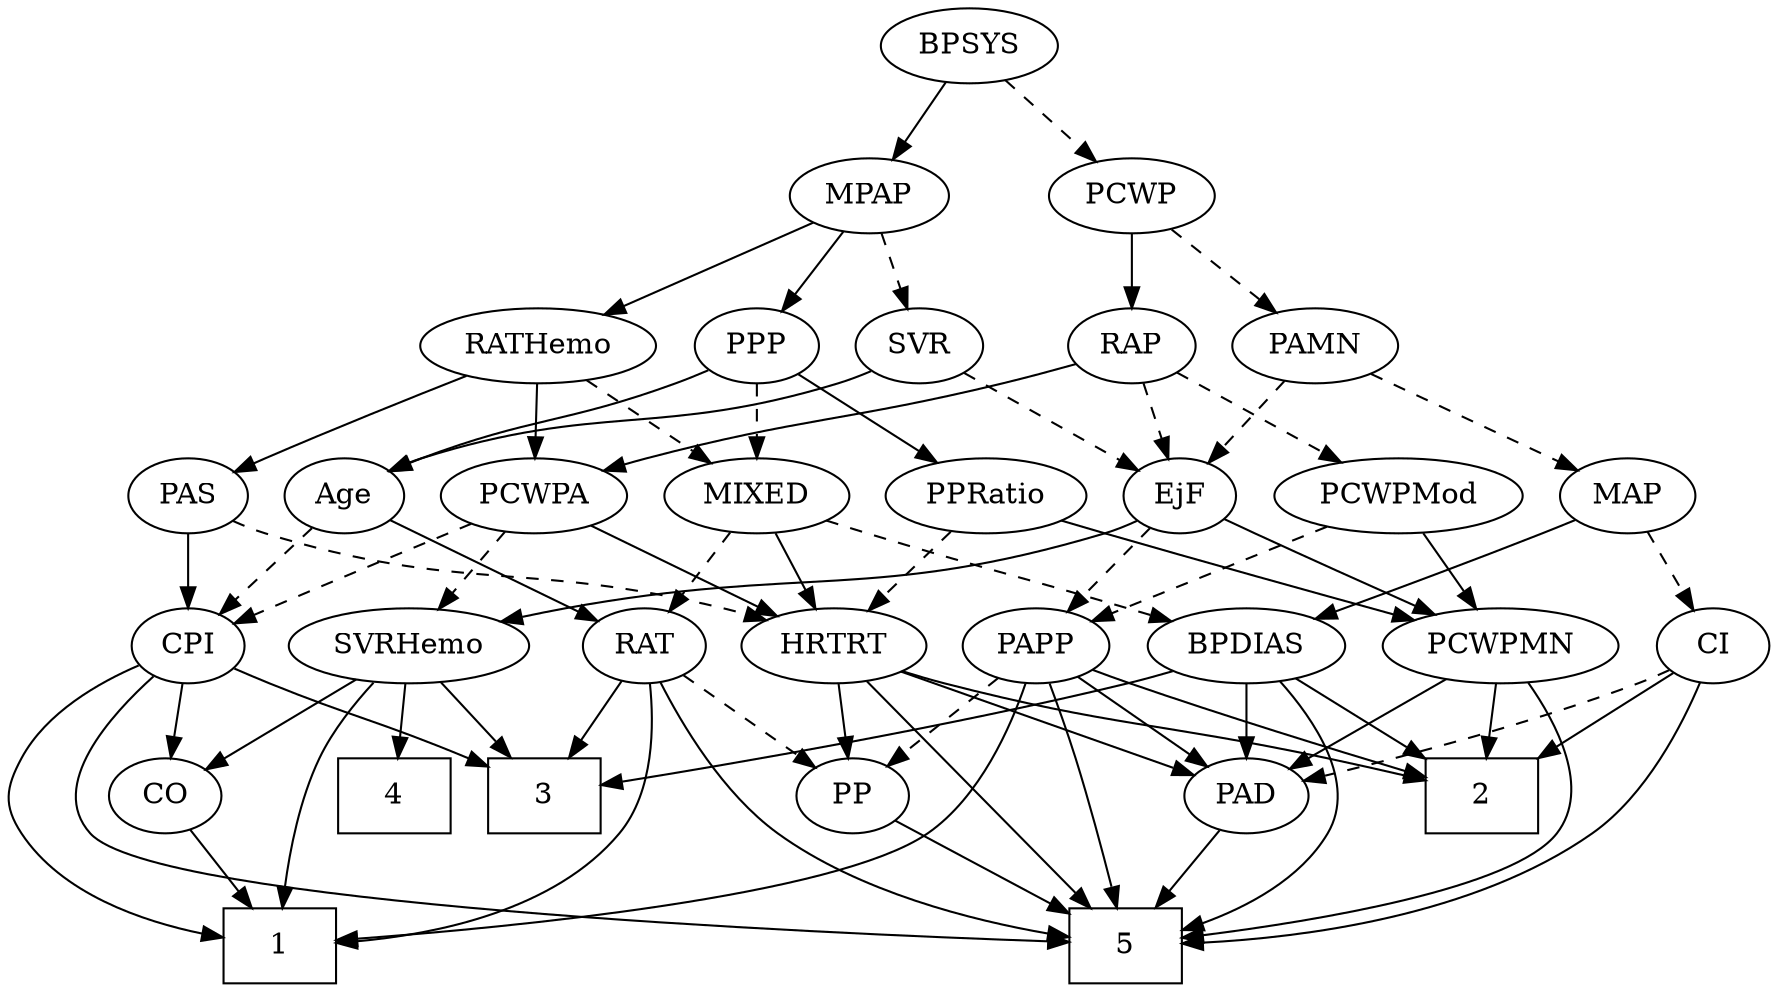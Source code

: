 strict digraph {
	graph [bb="0,0,825.43,468"];
	node [label="\N"];
	1	[height=0.5,
		pos="130.43,18",
		shape=box,
		width=0.75];
	2	[height=0.5,
		pos="705.43,90",
		shape=box,
		width=0.75];
	3	[height=0.5,
		pos="257.43,90",
		shape=box,
		width=0.75];
	4	[height=0.5,
		pos="185.43,90",
		shape=box,
		width=0.75];
	5	[height=0.5,
		pos="536.43,18",
		shape=box,
		width=0.75];
	Age	[height=0.5,
		pos="173.43,234",
		width=0.75];
	CPI	[height=0.5,
		pos="101.43,162",
		width=0.75];
	Age -> CPI	[pos="e,116.23,177.38 158.86,218.83 148.68,208.94 134.91,195.55 123.4,184.36",
		style=dashed];
	RAT	[height=0.5,
		pos="316.43,162",
		width=0.75827];
	Age -> RAT	[pos="e,295.25,173.37 194.53,222.67 218.72,210.83 258.56,191.33 286.07,177.86",
		style=solid];
	EjF	[height=0.5,
		pos="543.43,234",
		width=0.75];
	PCWPMN	[height=0.5,
		pos="703.43,162",
		width=1.3902];
	EjF -> PCWPMN	[pos="e,671.95,176.07 564.69,222.8 569.52,220.53 574.64,218.15 579.43,216 607.05,203.58 638.41,190.19 662.68,179.97",
		style=solid];
	SVRHemo	[height=0.5,
		pos="203.43,162",
		width=1.3902];
	EjF -> SVRHemo	[pos="e,244.5,172.54 522.89,222.08 517.94,219.79 512.58,217.59 507.43,216 409.82,185.89 380.8,199.02 280.43,180 272.02,178.41 263.13,176.58 \
254.48,174.72",
		style=solid];
	PAPP	[height=0.5,
		pos="501.43,162",
		width=0.88464];
	EjF -> PAPP	[pos="e,511.22,179.31 533.9,217.12 528.77,208.56 522.31,197.8 516.51,188.13",
		style=dashed];
	RAP	[height=0.5,
		pos="525.43,306",
		width=0.77632];
	RAP -> EjF	[pos="e,539.12,251.79 529.79,288.05 531.82,280.14 534.29,270.54 536.57,261.69",
		style=dashed];
	PCWPMod	[height=0.5,
		pos="640.43,234",
		width=1.4443];
	RAP -> PCWPMod	[pos="e,615.72,250.04 545.2,292.97 562.21,282.62 587.1,267.46 607.17,255.25",
		style=dashed];
	PCWPA	[height=0.5,
		pos="260.43,234",
		width=1.1555];
	RAP -> PCWPA	[pos="e,291.84,246.01 500.91,296.98 491.43,293.99 480.47,290.68 470.43,288 400.44,269.29 381.22,271.48 311.43,252 308.24,251.11 304.95,\
250.14 301.66,249.13",
		style=solid];
	MIXED	[height=0.5,
		pos="360.43,234",
		width=1.1193];
	MIXED -> RAT	[pos="e,326.48,178.99 350.01,216.41 344.61,207.83 337.92,197.19 331.94,187.67",
		style=dashed];
	BPDIAS	[height=0.5,
		pos="593.43,162",
		width=1.1735];
	MIXED -> BPDIAS	[pos="e,561.69,173.89 390.91,222.06 397.02,219.97 403.41,217.86 409.43,216 467.95,197.95 483.81,197.69 542.43,180 545.56,179.06 548.79,\
178.05 552.02,177.02",
		style=dashed];
	HRTRT	[height=0.5,
		pos="408.43,162",
		width=1.1013];
	MIXED -> HRTRT	[pos="e,397.14,179.47 371.81,216.41 377.67,207.87 384.93,197.28 391.44,187.79",
		style=solid];
	MPAP	[height=0.5,
		pos="408.43,378",
		width=0.97491];
	RATHemo	[height=0.5,
		pos="263.43,306",
		width=1.3721];
	MPAP -> RATHemo	[pos="e,291.89,320.74 383.84,365.13 361.17,354.18 327.19,337.78 301.1,325.19",
		style=solid];
	SVR	[height=0.5,
		pos="433.43,306",
		width=0.77632];
	MPAP -> SVR	[pos="e,427.44,323.79 414.48,360.05 417.34,352.06 420.81,342.33 424,333.4",
		style=dashed];
	PPP	[height=0.5,
		pos="360.43,306",
		width=0.75];
	MPAP -> PPP	[pos="e,371.17,322.67 397.3,360.76 391.28,351.98 383.72,340.96 377.02,331.19",
		style=solid];
	BPSYS	[height=0.5,
		pos="452.43,450",
		width=1.0471];
	BPSYS -> MPAP	[pos="e,418.79,395.47 442.01,432.41 436.69,423.95 430.11,413.49 424.2,404.08",
		style=solid];
	PCWP	[height=0.5,
		pos="525.43,378",
		width=0.97491];
	BPSYS -> PCWP	[pos="e,509.28,394.49 468.63,433.46 478.37,424.13 490.93,412.09 501.76,401.7",
		style=dashed];
	PAD	[height=0.5,
		pos="593.43,90",
		width=0.79437];
	PAD -> 5	[pos="e,550.65,36.461 580.78,73.465 573.81,64.906 564.99,54.069 557.05,44.32",
		style=solid];
	CO	[height=0.5,
		pos="75.433,90",
		width=0.75];
	CO -> 1	[pos="e,116.98,36.127 87.367,73.811 94.179,65.141 102.89,54.052 110.7,44.12",
		style=solid];
	PAS	[height=0.5,
		pos="101.43,234",
		width=0.75];
	PAS -> CPI	[pos="e,101.43,180.1 101.43,215.7 101.43,207.98 101.43,198.71 101.43,190.11",
		style=solid];
	PAS -> HRTRT	[pos="e,377.23,173.25 121.98,222.11 126.94,219.82 132.29,217.61 137.43,216 229.89,187.04 258.11,202.12 352.43,180 357.38,178.84 362.52,\
177.49 367.61,176.06",
		style=dashed];
	PAMN	[height=0.5,
		pos="607.43,306",
		width=1.011];
	PAMN -> EjF	[pos="e,557.02,249.86 592.91,289.12 584.33,279.73 573.33,267.7 563.88,257.36",
		style=dashed];
	MAP	[height=0.5,
		pos="741.43,234",
		width=0.84854];
	PAMN -> MAP	[pos="e,719.13,246.65 631.7,292.32 653.67,280.85 686.17,263.87 710.1,251.37",
		style=dashed];
	RATHemo -> MIXED	[pos="e,339.96,249.77 284.96,289.46 298.68,279.57 316.62,266.62 331.56,255.83",
		style=dashed];
	RATHemo -> PAS	[pos="e,122.68,245.22 231.68,292.09 206.11,281.58 169.29,266.21 137.43,252 135.63,251.2 133.79,250.36 131.93,249.51",
		style=solid];
	RATHemo -> PCWPA	[pos="e,261.17,252.1 262.69,287.7 262.36,279.98 261.96,270.71 261.59,262.11",
		style=solid];
	CPI -> 1	[pos="e,103.17,22.02 76.535,154.82 53.776,147.71 21.447,133.57 6.4326,108 -1.6691,94.203 -2.3817,85.353 6.4326,72 25.584,42.986 64.239,\
29.799 93.327,23.84",
		style=solid];
	CPI -> 3	[pos="e,230.34,103.88 123.62,151.4 145.97,141.69 181.65,126.06 220.85,108.22",
		style=solid];
	CPI -> 5	[pos="e,509.26,19.821 82.292,148.79 56.629,130.97 16.771,97.207 39.433,72 70.066,37.926 388.47,24 498.94,20.17",
		style=solid];
	CPI -> CO	[pos="e,81.731,107.96 95.271,144.41 92.271,136.34 88.593,126.43 85.222,117.35",
		style=solid];
	RAT -> 1	[pos="e,157.73,20.115 316.67,143.96 316.01,124.14 311.91,91.648 293.43,72 260.78,37.274 205.17,25.255 168.12,21.122",
		style=solid];
	RAT -> 3	[pos="e,271.87,108.13 303.63,145.81 296.25,137.05 286.79,125.83 278.35,115.82",
		style=solid];
	RAT -> 5	[pos="e,509.38,21.626 322.25,144.05 329.97,124.01 345.48,90.997 369.43,72 407.39,41.895 462.76,28.735 499.19,23.088",
		style=solid];
	PP	[height=0.5,
		pos="405.43,90",
		width=0.75];
	RAT -> PP	[pos="e,388.63,104.22 333.59,147.5 346.98,136.98 365.74,122.22 380.74,110.42",
		style=dashed];
	SVR -> Age	[pos="e,194.01,245.8 412.26,294.22 407.17,291.92 401.68,289.68 396.43,288 315.84,262.15 289.89,278.28 209.43,252 207.51,251.37 205.56,\
250.67 203.61,249.91",
		style=solid];
	SVR -> EjF	[pos="e,524.49,247.05 452.59,292.81 470.1,281.67 496.19,265.06 515.93,252.5",
		style=dashed];
	PCWPMod -> PCWPMN	[pos="e,688.61,179.47 655.36,216.41 663.29,207.61 673.17,196.63 681.91,186.92",
		style=solid];
	PCWPMod -> PAPP	[pos="e,524.46,174.6 612.3,218.83 589.47,207.34 557.28,191.12 533.46,179.13",
		style=dashed];
	PCWPA -> CPI	[pos="e,123.58,172.75 232.37,220.65 204.5,208.38 161.84,189.59 132.85,176.83",
		style=dashed];
	PCWPA -> SVRHemo	[pos="e,216.98,179.63 247.21,216.76 240.12,208.06 231.24,197.15 223.33,187.43",
		style=dashed];
	PCWPA -> HRTRT	[pos="e,381.96,175.52 287.58,220.16 311.51,208.84 346.55,192.27 372.74,179.88",
		style=solid];
	PCWPMN -> 2	[pos="e,704.94,108.1 703.93,143.7 704.15,135.98 704.41,126.71 704.66,118.11",
		style=solid];
	PCWPMN -> 5	[pos="e,563.62,21.954 719.64,144.93 736.69,126.05 758.82,94.45 741.43,72 721.07,45.705 627.08,30.104 573.72,23.216",
		style=solid];
	PCWPMN -> PAD	[pos="e,612.95,103.42 679.83,145.98 662.85,135.17 639.85,120.54 621.85,109.08",
		style=solid];
	SVRHemo -> 1	[pos="e,131.17,36.082 182.51,145.55 171.03,135.99 157.53,122.74 149.43,108 138.94,88.902 134.24,64.548 132.13,46.145",
		style=solid];
	SVRHemo -> 3	[pos="e,243.97,108.45 216.23,144.41 222.63,136.12 230.52,125.89 237.67,116.62",
		style=solid];
	SVRHemo -> 4	[pos="e,189.87,108.28 199.08,144.05 197.07,136.26 194.64,126.82 192.4,118.08",
		style=solid];
	SVRHemo -> CO	[pos="e,95.725,102.1 177.22,146.67 156.1,135.12 126.43,118.89 104.57,106.93",
		style=solid];
	BPDIAS -> 2	[pos="e,678.18,108.03 616.37,146.67 631.63,137.13 651.99,124.4 669.39,113.52",
		style=solid];
	BPDIAS -> 3	[pos="e,284.82,94.807 562.08,149.79 555.63,147.7 548.85,145.66 542.43,144 454.77,121.35 349.57,104.36 294.77,96.262",
		style=solid];
	BPDIAS -> 5	[pos="e,563.53,25.878 609.17,144.98 625.14,126.7 645.64,96.195 631.43,72 618.88,50.63 594.24,37.242 573.2,29.269",
		style=solid];
	BPDIAS -> PAD	[pos="e,593.43,108.1 593.43,143.7 593.43,135.98 593.43,126.71 593.43,118.11",
		style=solid];
	MAP -> BPDIAS	[pos="e,620.66,175.88 718.31,222.06 694.67,210.88 657.62,193.36 630,180.3",
		style=solid];
	CI	[height=0.5,
		pos="798.43,162",
		width=0.75];
	MAP -> CI	[pos="e,785.82,178.49 754.08,217.46 761.54,208.31 771.11,196.55 779.45,186.31",
		style=dashed];
	PP -> 5	[pos="e,509.29,33.504 425.9,78.062 445.81,67.424 476.48,51.038 500.46,38.222",
		style=solid];
	PPP -> Age	[pos="e,194.55,245.53 338.73,295.08 333.14,292.65 327.1,290.14 321.43,288 272.52,269.53 258.06,271.2 209.43,252 207.6,251.28 205.73,250.5 \
203.85,249.7",
		style=solid];
	PPP -> MIXED	[pos="e,360.43,252.1 360.43,287.7 360.43,279.98 360.43,270.71 360.43,262.11",
		style=dashed];
	PPRatio	[height=0.5,
		pos="458.43,234",
		width=1.1013];
	PPP -> PPRatio	[pos="e,437.86,249.7 378.41,292.16 392.71,281.94 413.01,267.44 429.58,255.61",
		style=solid];
	PPRatio -> PCWPMN	[pos="e,665.7,174.02 488.63,222.11 494.82,220 501.32,217.86 507.43,216 567.66,197.67 583.74,196.72 644.43,180 648.2,178.96 652.09,177.87 \
656.01,176.77",
		style=solid];
	PPRatio -> HRTRT	[pos="e,420.31,179.63 446.84,216.76 440.74,208.23 433.13,197.58 426.3,188.02",
		style=dashed];
	PCWP -> RAP	[pos="e,525.43,324.1 525.43,359.7 525.43,351.98 525.43,342.71 525.43,334.11",
		style=solid];
	PCWP -> PAMN	[pos="e,590.07,321.82 542.82,362.15 554.24,352.41 569.36,339.5 582.1,328.63",
		style=dashed];
	CI -> 2	[pos="e,728.13,108.08 780.94,147.83 768.45,138.43 751.31,125.53 736.51,114.39",
		style=solid];
	CI -> 5	[pos="e,563.68,18.179 795.43,143.83 790.98,123.58 780.62,90.362 758.43,72 705.36,28.077 621.99,19.368 573.95,18.301",
		style=solid];
	CI -> PAD	[pos="e,619.29,97.915 777.32,150.44 772.49,148.19 767.33,145.91 762.43,144 717.21,126.33 663.47,110.29 628.93,100.6",
		style=dashed];
	PAPP -> 1	[pos="e,157.91,20.922 494.99,144.16 486.19,123.58 468.36,89.383 441.43,72 396.7,43.122 240.51,27.537 167.98,21.711",
		style=solid];
	PAPP -> 2	[pos="e,678.39,99.08 526.02,150.44 531.4,148.23 537.08,145.98 542.43,144 585.31,128.17 635.42,112.25 668.64,102.05",
		style=solid];
	PAPP -> 5	[pos="e,532.18,36.268 505.59,144.15 511.55,119.94 522.62,75.054 529.74,46.133",
		style=solid];
	PAPP -> PAD	[pos="e,575.92,104.33 519.61,147.17 533.39,136.68 552.52,122.13 567.85,110.46",
		style=solid];
	PAPP -> PP	[pos="e,423.06,103.86 482.47,147.17 467.9,136.55 447.61,121.76 431.51,110.02",
		style=dashed];
	HRTRT -> 2	[pos="e,678.4,97.336 439.06,150.38 446.04,148.12 453.46,145.87 460.43,144 535.45,123.9 555.58,124.7 631.43,108 643.48,105.35 656.61,102.36 \
668.42,99.643",
		style=solid];
	HRTRT -> 5	[pos="e,521.06,36.056 422.87,144.99 445.1,120.32 487.89,72.851 514.13,43.744",
		style=solid];
	HRTRT -> PAD	[pos="e,569.38,100.1 438.16,149.75 471.34,137.2 524.94,116.91 559.68,103.77",
		style=solid];
	HRTRT -> PP	[pos="e,406.17,108.1 407.69,143.7 407.36,135.98 406.96,126.71 406.59,118.11",
		style=solid];
}
